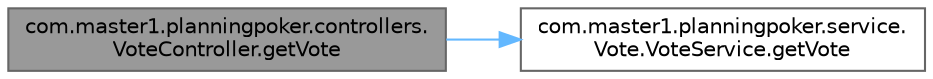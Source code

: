 digraph "com.master1.planningpoker.controllers.VoteController.getVote"
{
 // LATEX_PDF_SIZE
  bgcolor="transparent";
  edge [fontname=Helvetica,fontsize=10,labelfontname=Helvetica,labelfontsize=10];
  node [fontname=Helvetica,fontsize=10,shape=box,height=0.2,width=0.4];
  rankdir="LR";
  Node1 [id="Node000001",label="com.master1.planningpoker.controllers.\lVoteController.getVote",height=0.2,width=0.4,color="gray40", fillcolor="grey60", style="filled", fontcolor="black",tooltip="Récupère un vote spécifique en fonction de son ID."];
  Node1 -> Node2 [id="edge1_Node000001_Node000002",color="steelblue1",style="solid",tooltip=" "];
  Node2 [id="Node000002",label="com.master1.planningpoker.service.\lVote.VoteService.getVote",height=0.2,width=0.4,color="grey40", fillcolor="white", style="filled",URL="$classcom_1_1master1_1_1planningpoker_1_1service_1_1_vote_1_1_vote_service.html#ac8e4220b6c89756eaebf392789e0faa1",tooltip=" "];
}
